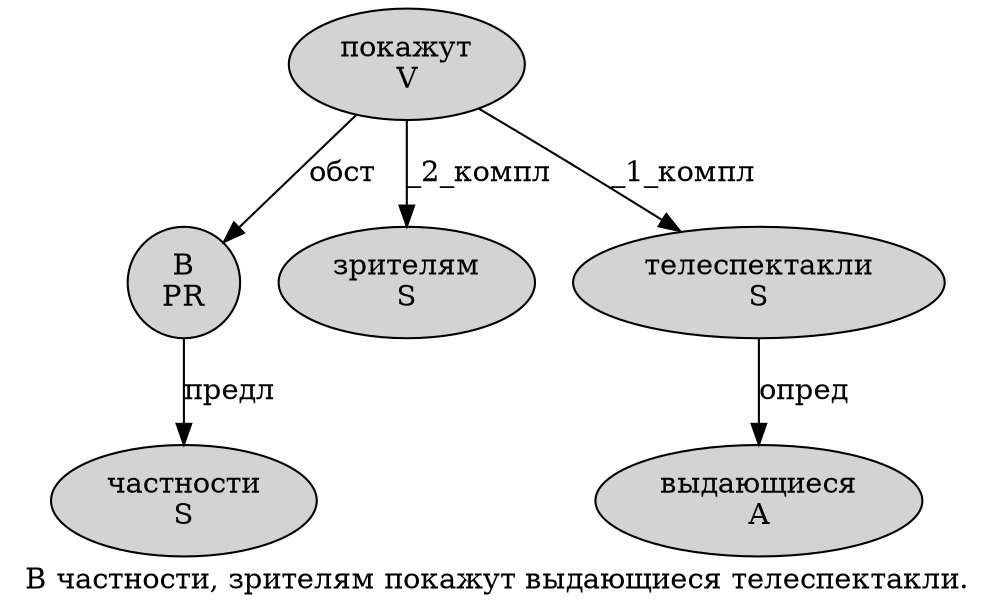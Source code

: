 digraph SENTENCE_304 {
	graph [label="В частности, зрителям покажут выдающиеся телеспектакли."]
	node [style=filled]
		0 [label="В
PR" color="" fillcolor=lightgray penwidth=1 shape=ellipse]
		1 [label="частности
S" color="" fillcolor=lightgray penwidth=1 shape=ellipse]
		3 [label="зрителям
S" color="" fillcolor=lightgray penwidth=1 shape=ellipse]
		4 [label="покажут
V" color="" fillcolor=lightgray penwidth=1 shape=ellipse]
		5 [label="выдающиеся
A" color="" fillcolor=lightgray penwidth=1 shape=ellipse]
		6 [label="телеспектакли
S" color="" fillcolor=lightgray penwidth=1 shape=ellipse]
			4 -> 0 [label="обст"]
			4 -> 3 [label="_2_компл"]
			4 -> 6 [label="_1_компл"]
			0 -> 1 [label="предл"]
			6 -> 5 [label="опред"]
}